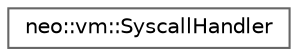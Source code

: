 digraph "Graphical Class Hierarchy"
{
 // LATEX_PDF_SIZE
  bgcolor="transparent";
  edge [fontname=Helvetica,fontsize=10,labelfontname=Helvetica,labelfontsize=10];
  node [fontname=Helvetica,fontsize=10,shape=box,height=0.2,width=0.4];
  rankdir="LR";
  Node0 [id="Node000000",label="neo::vm::SyscallHandler",height=0.2,width=0.4,color="grey40", fillcolor="white", style="filled",URL="$classneo_1_1vm_1_1_syscall_handler.html",tooltip=" "];
}
